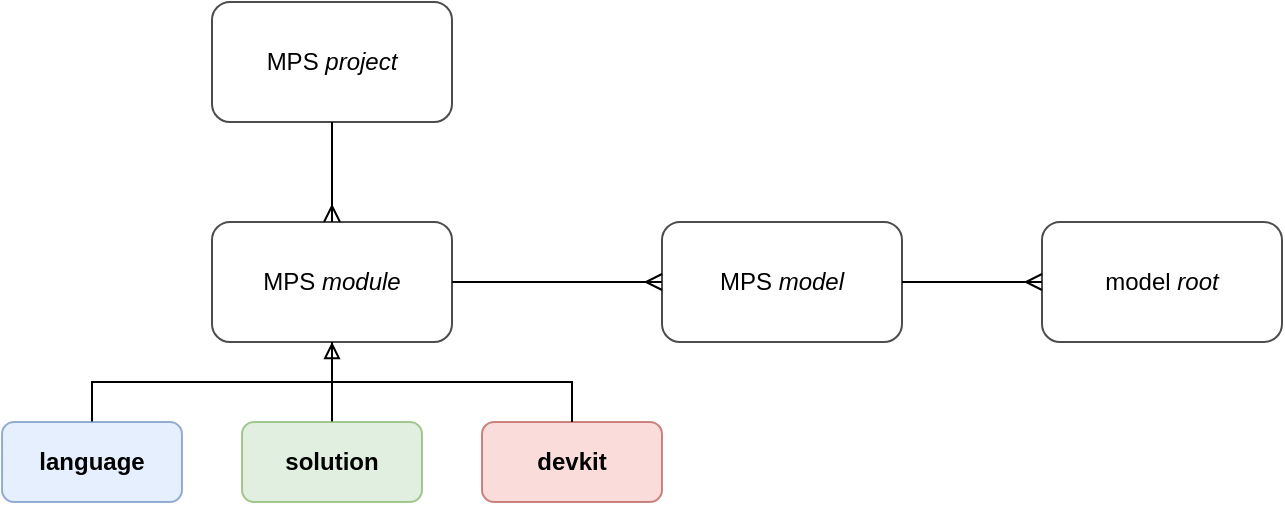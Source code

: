 <mxfile version="19.0.3" type="device"><diagram id="IPHOQSyJ4XrkpGn9EXQ-" name="Page-1"><mxGraphModel dx="1106" dy="822" grid="1" gridSize="10" guides="1" tooltips="1" connect="1" arrows="1" fold="1" page="1" pageScale="1" pageWidth="827" pageHeight="1169" math="0" shadow="0"><root><mxCell id="0"/><mxCell id="1" parent="0"/><mxCell id="FJ6QkZF8EZKaQZg5wdtJ-9" style="edgeStyle=orthogonalEdgeStyle;rounded=0;orthogonalLoop=1;jettySize=auto;html=1;exitX=0.5;exitY=0;exitDx=0;exitDy=0;entryX=0.5;entryY=1;entryDx=0;entryDy=0;endArrow=none;endFill=0;" edge="1" parent="1" source="FJ6QkZF8EZKaQZg5wdtJ-3" target="FJ6QkZF8EZKaQZg5wdtJ-4"><mxGeometry relative="1" as="geometry"/></mxCell><mxCell id="FJ6QkZF8EZKaQZg5wdtJ-3" value="&lt;b&gt;language&lt;/b&gt;" style="rounded=1;whiteSpace=wrap;html=1;fillColor=#dae8fc;opacity=70;strokeColor=#6c8ebf;" vertex="1" parent="1"><mxGeometry x="120" y="240" width="90" height="40" as="geometry"/></mxCell><mxCell id="FJ6QkZF8EZKaQZg5wdtJ-12" style="edgeStyle=orthogonalEdgeStyle;rounded=0;orthogonalLoop=1;jettySize=auto;html=1;exitX=0.5;exitY=0;exitDx=0;exitDy=0;entryX=0.5;entryY=1;entryDx=0;entryDy=0;endArrow=none;endFill=0;startArrow=ERmany;startFill=0;" edge="1" parent="1" source="FJ6QkZF8EZKaQZg5wdtJ-4" target="FJ6QkZF8EZKaQZg5wdtJ-6"><mxGeometry relative="1" as="geometry"/></mxCell><mxCell id="FJ6QkZF8EZKaQZg5wdtJ-15" style="edgeStyle=orthogonalEdgeStyle;rounded=0;orthogonalLoop=1;jettySize=auto;html=1;exitX=1;exitY=0.5;exitDx=0;exitDy=0;entryX=0;entryY=0.5;entryDx=0;entryDy=0;startArrow=none;startFill=0;endArrow=ERmany;endFill=0;" edge="1" parent="1" source="FJ6QkZF8EZKaQZg5wdtJ-4" target="FJ6QkZF8EZKaQZg5wdtJ-13"><mxGeometry relative="1" as="geometry"/></mxCell><mxCell id="FJ6QkZF8EZKaQZg5wdtJ-4" value="&lt;span style=&quot;&quot;&gt;MPS&amp;nbsp;&lt;/span&gt;&lt;i style=&quot;&quot;&gt;module&lt;/i&gt;" style="rounded=1;whiteSpace=wrap;html=1;fillColor=none;opacity=70;" vertex="1" parent="1"><mxGeometry x="225" y="140" width="120" height="60" as="geometry"/></mxCell><mxCell id="FJ6QkZF8EZKaQZg5wdtJ-6" value="&lt;span style=&quot;&quot;&gt;MPS&amp;nbsp;&lt;/span&gt;&lt;i style=&quot;&quot;&gt;project&lt;/i&gt;" style="rounded=1;whiteSpace=wrap;html=1;fillColor=none;opacity=70;" vertex="1" parent="1"><mxGeometry x="225" y="30" width="120" height="60" as="geometry"/></mxCell><mxCell id="FJ6QkZF8EZKaQZg5wdtJ-10" style="edgeStyle=orthogonalEdgeStyle;rounded=0;orthogonalLoop=1;jettySize=auto;html=1;exitX=0.5;exitY=0;exitDx=0;exitDy=0;entryX=0.5;entryY=1;entryDx=0;entryDy=0;endArrow=none;endFill=0;" edge="1" parent="1" source="FJ6QkZF8EZKaQZg5wdtJ-7" target="FJ6QkZF8EZKaQZg5wdtJ-4"><mxGeometry relative="1" as="geometry"/></mxCell><mxCell id="FJ6QkZF8EZKaQZg5wdtJ-7" value="&lt;b&gt;solution&lt;/b&gt;" style="rounded=1;whiteSpace=wrap;html=1;fillColor=#d5e8d4;opacity=70;strokeColor=#82b366;" vertex="1" parent="1"><mxGeometry x="240" y="240" width="90" height="40" as="geometry"/></mxCell><mxCell id="FJ6QkZF8EZKaQZg5wdtJ-8" value="&lt;b&gt;devkit&lt;/b&gt;" style="rounded=1;whiteSpace=wrap;html=1;fillColor=#f8cecc;opacity=70;strokeColor=#b85450;" vertex="1" parent="1"><mxGeometry x="360" y="240" width="90" height="40" as="geometry"/></mxCell><mxCell id="FJ6QkZF8EZKaQZg5wdtJ-11" style="edgeStyle=orthogonalEdgeStyle;rounded=0;orthogonalLoop=1;jettySize=auto;html=1;exitX=0.5;exitY=0;exitDx=0;exitDy=0;entryX=0.5;entryY=1;entryDx=0;entryDy=0;endArrow=block;endFill=0;" edge="1" parent="1" source="FJ6QkZF8EZKaQZg5wdtJ-8" target="FJ6QkZF8EZKaQZg5wdtJ-4"><mxGeometry relative="1" as="geometry"/></mxCell><mxCell id="FJ6QkZF8EZKaQZg5wdtJ-17" style="edgeStyle=orthogonalEdgeStyle;rounded=0;orthogonalLoop=1;jettySize=auto;html=1;exitX=1;exitY=0.5;exitDx=0;exitDy=0;entryX=0;entryY=0.5;entryDx=0;entryDy=0;startArrow=none;startFill=0;endArrow=ERmany;endFill=0;" edge="1" parent="1" source="FJ6QkZF8EZKaQZg5wdtJ-13" target="FJ6QkZF8EZKaQZg5wdtJ-16"><mxGeometry relative="1" as="geometry"/></mxCell><mxCell id="FJ6QkZF8EZKaQZg5wdtJ-13" value="&lt;span style=&quot;&quot;&gt;MPS&amp;nbsp;&lt;/span&gt;&lt;i style=&quot;&quot;&gt;model&lt;/i&gt;" style="rounded=1;whiteSpace=wrap;html=1;fillColor=none;opacity=70;" vertex="1" parent="1"><mxGeometry x="450" y="140" width="120" height="60" as="geometry"/></mxCell><mxCell id="FJ6QkZF8EZKaQZg5wdtJ-16" value="model &lt;i&gt;root&lt;/i&gt;" style="rounded=1;whiteSpace=wrap;html=1;fillColor=none;opacity=70;" vertex="1" parent="1"><mxGeometry x="640" y="140" width="120" height="60" as="geometry"/></mxCell></root></mxGraphModel></diagram></mxfile>